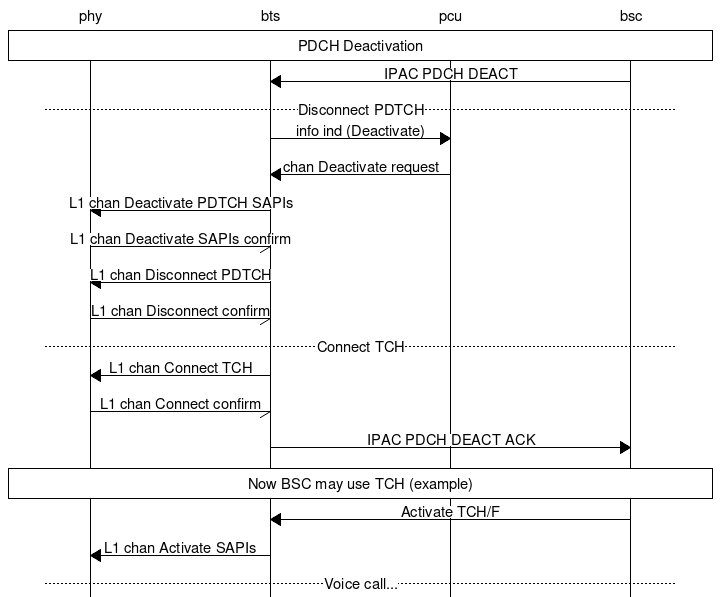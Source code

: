 msc {
	hscale = "1.2";
	phy,bts,pcu,bsc;

	phy box bsc	[ label = "PDCH Deactivation" ];
	bsc => bts	[ label = "IPAC PDCH DEACT" ];
	---		[ label = "Disconnect PDTCH" ];
	bts => pcu	[ label = "info ind (Deactivate)" ];
	pcu => bts	[ label = "chan Deactivate request" ];
	bts => phy	[ label = "L1 chan Deactivate PDTCH SAPIs" ];
	phy -> bts	[ label = "L1 chan Deactivate SAPIs confirm" ];
	bts => phy	[ label = "L1 chan Disconnect PDTCH" ];
	phy -> bts	[ label = "L1 chan Disconnect confirm" ];
	---		[ label = "Connect TCH" ];
	bts => phy	[ label = "L1 chan Connect TCH" ];
	phy -> bts	[ label = "L1 chan Connect confirm" ];
	bts => bsc	[ label = "IPAC PDCH DEACT ACK" ];

	phy box bsc	[ label = "Now BSC may use TCH (example)" ];
	bsc => bts	[ label = "Activate TCH/F" ];
	bts => phy	[ label = "L1 chan Activate SAPIs" ];
	---  		[ label = "Voice call..." ];
}
